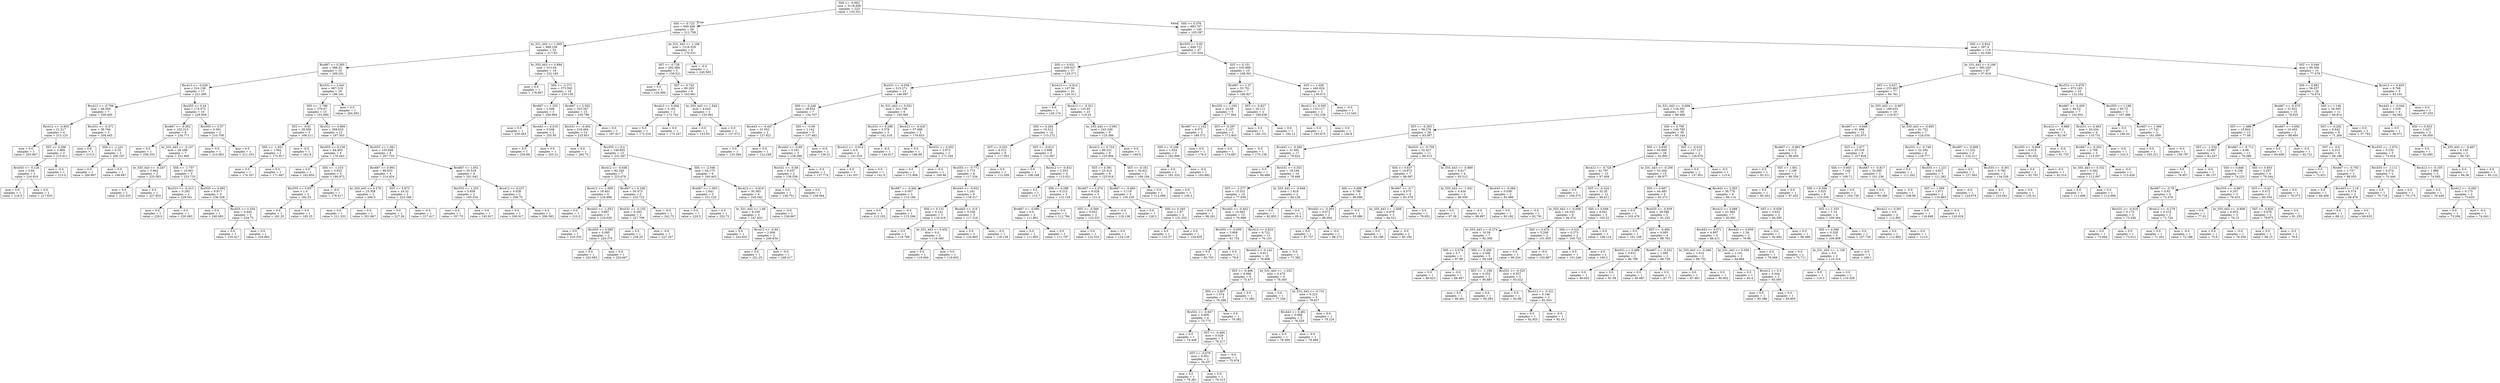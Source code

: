 digraph Tree {
node [shape=box] ;
0 [label="SSS <= -0.602\nmse = 3118.936\nsamples = 223\nvalue = 133.321"] ;
1 [label="SSS <= -0.723\nmse = 949.408\nsamples = 58\nvalue = 212.758"] ;
0 -> 1 [labeldistance=2.5, labelangle=45, headlabel="True"] ;
2 [label="br_531_443 <= 1.005\nmse = 689.109\nsamples = 52\nvalue = 217.63"] ;
1 -> 2 ;
3 [label="Rrs667 <= 0.395\nmse = 598.32\nsamples = 33\nvalue = 209.251"] ;
2 -> 3 ;
4 [label="Rrs412 <= -0.636\nmse = 224.158\nsamples = 17\nvalue = 221.495"] ;
3 -> 4 ;
5 [label="Rrs412 <= -0.706\nmse = 46.504\nsamples = 7\nvalue = 209.405"] ;
4 -> 5 ;
6 [label="Rrs412 <= -0.905\nmse = 21.517\nsamples = 4\nvalue = 213.125"] ;
5 -> 6 ;
7 [label="mse = 0.0\nsamples = 1\nvalue = 205.667"] ;
6 -> 7 ;
8 [label="SST <= 0.296\nmse = 3.969\nsamples = 3\nvalue = 215.611"] ;
6 -> 8 ;
9 [label="Rrs555 <= -0.126\nmse = 0.84\nsamples = 2\nvalue = 216.916"] ;
8 -> 9 ;
10 [label="mse = 0.0\nsamples = 1\nvalue = 216.0"] ;
9 -> 10 ;
11 [label="mse = 0.0\nsamples = 1\nvalue = 217.833"] ;
9 -> 11 ;
12 [label="mse = -0.0\nsamples = 1\nvalue = 213.0"] ;
8 -> 12 ;
13 [label="Rrs531 <= -0.471\nmse = 36.764\nsamples = 3\nvalue = 204.445"] ;
5 -> 13 ;
14 [label="mse = 0.0\nsamples = 1\nvalue = 213.0"] ;
13 -> 14 ;
15 [label="SSS <= -1.231\nmse = 0.25\nsamples = 2\nvalue = 200.167"] ;
13 -> 15 ;
16 [label="mse = 0.0\nsamples = 1\nvalue = 200.667"] ;
15 -> 16 ;
17 [label="mse = 0.0\nsamples = 1\nvalue = 199.667"] ;
15 -> 17 ;
18 [label="Rrs555 <= 0.44\nmse = 174.572\nsamples = 10\nvalue = 229.958"] ;
4 -> 18 ;
19 [label="Rrs667 <= -0.302\nmse = 102.315\nsamples = 8\nvalue = 234.771"] ;
18 -> 19 ;
20 [label="mse = 0.0\nsamples = 1\nvalue = 258.333"] ;
19 -> 20 ;
21 [label="br_531_443 <= -0.157\nmse = 26.289\nsamples = 7\nvalue = 231.405"] ;
19 -> 21 ;
22 [label="br_555_443 <= -0.247\nmse = 5.062\nsamples = 2\nvalue = 225.583"] ;
21 -> 22 ;
23 [label="mse = 0.0\nsamples = 1\nvalue = 223.333"] ;
22 -> 23 ;
24 [label="mse = 0.0\nsamples = 1\nvalue = 227.833"] ;
22 -> 24 ;
25 [label="SSS <= -1.757\nmse = 15.801\nsamples = 5\nvalue = 233.733"] ;
21 -> 25 ;
26 [label="Rrs531 <= -0.313\nmse = 0.293\nsamples = 2\nvalue = 229.541"] ;
25 -> 26 ;
27 [label="mse = 0.0\nsamples = 1\nvalue = 229.0"] ;
26 -> 27 ;
28 [label="mse = 0.0\nsamples = 1\nvalue = 230.083"] ;
26 -> 28 ;
29 [label="Rrs555 <= 0.092\nmse = 6.617\nsamples = 3\nvalue = 236.528"] ;
25 -> 29 ;
30 [label="mse = 0.0\nsamples = 1\nvalue = 240.083"] ;
29 -> 30 ;
31 [label="Rrs555 <= 0.354\nmse = 0.445\nsamples = 2\nvalue = 234.75"] ;
29 -> 31 ;
32 [label="mse = 0.0\nsamples = 1\nvalue = 235.417"] ;
31 -> 32 ;
33 [label="mse = 0.0\nsamples = 1\nvalue = 234.083"] ;
31 -> 33 ;
34 [label="Rrs555 <= 0.57\nmse = 0.391\nsamples = 2\nvalue = 210.708"] ;
18 -> 34 ;
35 [label="mse = 0.0\nsamples = 1\nvalue = 210.083"] ;
34 -> 35 ;
36 [label="mse = 0.0\nsamples = 1\nvalue = 211.333"] ;
34 -> 36 ;
37 [label="Rrs531 <= 2.441\nmse = 667.318\nsamples = 16\nvalue = 196.241"] ;
3 -> 37 ;
38 [label="SSS <= -1.798\nmse = 379.67\nsamples = 15\nvalue = 191.685"] ;
37 -> 38 ;
39 [label="SST <= -0.81\nmse = 28.506\nsamples = 3\nvalue = 169.211"] ;
38 -> 39 ;
40 [label="SSS <= -1.931\nmse = 1.562\nsamples = 2\nvalue = 172.917"] ;
39 -> 40 ;
41 [label="mse = 0.0\nsamples = 1\nvalue = 174.167"] ;
40 -> 41 ;
42 [label="mse = 0.0\nsamples = 1\nvalue = 171.667"] ;
40 -> 42 ;
43 [label="mse = -0.0\nsamples = 1\nvalue = 161.8"] ;
39 -> 43 ;
44 [label="Rrs531 <= 0.809\nmse = 309.633\nsamples = 12\nvalue = 197.303"] ;
38 -> 44 ;
45 [label="Rrs555 <= 0.156\nmse = 64.493\nsamples = 4\nvalue = 176.443"] ;
44 -> 45 ;
46 [label="mse = 0.0\nsamples = 1\nvalue = 162.855"] ;
45 -> 46 ;
47 [label="SSS <= -1.315\nmse = 3.932\nsamples = 3\nvalue = 180.972"] ;
45 -> 47 ;
48 [label="Rrs555 <= 0.857\nmse = 1.0\nsamples = 2\nvalue = 182.25"] ;
47 -> 48 ;
49 [label="mse = 0.0\nsamples = 1\nvalue = 181.25"] ;
48 -> 49 ;
50 [label="mse = 0.0\nsamples = 1\nvalue = 183.25"] ;
48 -> 50 ;
51 [label="mse = -0.0\nsamples = 1\nvalue = 178.417"] ;
47 -> 51 ;
52 [label="Rrs555 <= 1.081\nmse = 105.848\nsamples = 8\nvalue = 207.733"] ;
44 -> 52 ;
53 [label="Rrs667 <= 0.991\nmse = 86.633\nsamples = 4\nvalue = 214.424"] ;
52 -> 53 ;
54 [label="br_555_443 <= 0.276\nmse = 23.358\nsamples = 2\nvalue = 206.5"] ;
53 -> 54 ;
55 [label="mse = 0.0\nsamples = 1\nvalue = 211.333"] ;
54 -> 55 ;
56 [label="mse = 0.0\nsamples = 1\nvalue = 201.667"] ;
54 -> 56 ;
57 [label="SST <= 0.873\nmse = 24.32\nsamples = 2\nvalue = 222.348"] ;
53 -> 57 ;
58 [label="mse = 0.0\nsamples = 1\nvalue = 227.28"] ;
57 -> 58 ;
59 [label="mse = -0.0\nsamples = 1\nvalue = 217.417"] ;
57 -> 59 ;
60 [label="Rrs667 <= 1.651\nmse = 35.518\nsamples = 4\nvalue = 201.042"] ;
52 -> 60 ;
61 [label="Rrs555 <= 1.253\nmse = 5.839\nsamples = 2\nvalue = 195.334"] ;
60 -> 61 ;
62 [label="mse = 0.0\nsamples = 1\nvalue = 197.75"] ;
61 -> 62 ;
63 [label="mse = 0.0\nsamples = 1\nvalue = 192.917"] ;
61 -> 63 ;
64 [label="Rrs412 <= 0.237\nmse = 0.028\nsamples = 2\nvalue = 206.75"] ;
60 -> 64 ;
65 [label="mse = 0.0\nsamples = 1\nvalue = 206.917"] ;
64 -> 65 ;
66 [label="mse = 0.0\nsamples = 1\nvalue = 206.583"] ;
64 -> 66 ;
67 [label="mse = 0.0\nsamples = 1\nvalue = 264.583"] ;
37 -> 67 ;
68 [label="br_555_443 <= 0.894\nmse = 513.04\nsamples = 19\nvalue = 232.183"] ;
2 -> 68 ;
69 [label="mse = 0.0\nsamples = 1\nvalue = 178.667"] ;
68 -> 69 ;
70 [label="SSS <= -2.371\nmse = 373.592\nsamples = 18\nvalue = 235.156"] ;
68 -> 70 ;
71 [label="Rrs667 <= 1.252\nmse = 2.546\nsamples = 3\nvalue = 256.994"] ;
70 -> 71 ;
72 [label="mse = 0.0\nsamples = 1\nvalue = 259.083"] ;
71 -> 72 ;
73 [label="Rrs443 <= 0.019\nmse = 0.548\nsamples = 2\nvalue = 255.95"] ;
71 -> 73 ;
74 [label="mse = 0.0\nsamples = 1\nvalue = 256.69"] ;
73 -> 74 ;
75 [label="mse = 0.0\nsamples = 1\nvalue = 255.21"] ;
73 -> 75 ;
76 [label="Rrs667 <= 2.502\nmse = 333.347\nsamples = 15\nvalue = 230.789"] ;
70 -> 76 ;
77 [label="Rrs531 <= -0.402\nmse = 216.494\nsamples = 14\nvalue = 233.851"] ;
76 -> 77 ;
78 [label="mse = 0.0\nsamples = 1\nvalue = 265.75"] ;
77 -> 78 ;
79 [label="Rrs555 <= 0.4\nmse = 148.855\nsamples = 13\nvalue = 231.397"] ;
77 -> 79 ;
80 [label="Rrs412 <= -0.638\nmse = 92.345\nsamples = 7\nvalue = 223.679"] ;
79 -> 80 ;
81 [label="Rrs412 <= -1.009\nmse = 16.401\nsamples = 4\nvalue = 216.896"] ;
80 -> 81 ;
82 [label="mse = 0.0\nsamples = 1\nvalue = 210.5"] ;
81 -> 82 ;
83 [label="Rrs443 <= -1.052\nmse = 3.687\nsamples = 3\nvalue = 219.028"] ;
81 -> 83 ;
84 [label="mse = 0.0\nsamples = 1\nvalue = 216.333"] ;
83 -> 84 ;
85 [label="Rrs555 <= 0.085\nmse = 0.085\nsamples = 2\nvalue = 220.375"] ;
83 -> 85 ;
86 [label="mse = 0.0\nsamples = 1\nvalue = 220.083"] ;
85 -> 86 ;
87 [label="mse = 0.0\nsamples = 1\nvalue = 220.667"] ;
85 -> 87 ;
88 [label="Rrs667 <= 0.166\nmse = 50.473\nsamples = 3\nvalue = 232.722"] ;
80 -> 88 ;
89 [label="Rrs531 <= -0.155\nmse = 0.293\nsamples = 2\nvalue = 227.709"] ;
88 -> 89 ;
90 [label="mse = 0.0\nsamples = 1\nvalue = 228.25"] ;
89 -> 90 ;
91 [label="mse = -0.0\nsamples = 1\nvalue = 227.167"] ;
89 -> 91 ;
92 [label="mse = -0.0\nsamples = 1\nvalue = 242.75"] ;
88 -> 92 ;
93 [label="SSS <= -2.046\nmse = 64.175\nsamples = 6\nvalue = 240.403"] ;
79 -> 93 ;
94 [label="Rrs667 <= 1.363\nmse = 2.641\nsamples = 2\nvalue = 231.125"] ;
93 -> 94 ;
95 [label="mse = 0.0\nsamples = 1\nvalue = 229.5"] ;
94 -> 95 ;
96 [label="mse = 0.0\nsamples = 1\nvalue = 232.75"] ;
94 -> 96 ;
97 [label="Rrs412 <= -0.616\nmse = 30.383\nsamples = 4\nvalue = 245.042"] ;
93 -> 97 ;
98 [label="br_531_443 <= 1.48\nmse = 9.339\nsamples = 3\nvalue = 247.833"] ;
97 -> 98 ;
99 [label="mse = 0.0\nsamples = 1\nvalue = 243.833"] ;
98 -> 99 ;
100 [label="Rrs412 <= -0.94\nmse = 2.006\nsamples = 2\nvalue = 249.834"] ;
98 -> 100 ;
101 [label="mse = 0.0\nsamples = 1\nvalue = 251.25"] ;
100 -> 101 ;
102 [label="mse = -0.0\nsamples = 1\nvalue = 248.417"] ;
100 -> 102 ;
103 [label="mse = -0.0\nsamples = 1\nvalue = 236.667"] ;
97 -> 103 ;
104 [label="mse = 0.0\nsamples = 1\nvalue = 187.917"] ;
76 -> 104 ;
105 [label="br_531_443 <= 1.166\nmse = 1216.529\nsamples = 6\nvalue = 170.531"] ;
1 -> 105 ;
106 [label="SST <= -0.728\nmse = 282.094\nsamples = 5\nvalue = 156.521"] ;
105 -> 106 ;
107 [label="mse = 0.0\nsamples = 1\nvalue = 126.999"] ;
106 -> 107 ;
108 [label="SST <= 0.743\nmse = 80.265\nsamples = 4\nvalue = 163.901"] ;
106 -> 108 ;
109 [label="Rrs412 <= 0.004\nmse = 0.181\nsamples = 2\nvalue = 172.742"] ;
108 -> 109 ;
110 [label="mse = 0.0\nsamples = 1\nvalue = 172.316"] ;
109 -> 110 ;
111 [label="mse = 0.0\nsamples = 1\nvalue = 173.167"] ;
109 -> 111 ;
112 [label="br_555_443 <= 1.544\nmse = 4.043\nsamples = 2\nvalue = 155.061"] ;
108 -> 112 ;
113 [label="mse = 0.0\nsamples = 1\nvalue = 153.05"] ;
112 -> 113 ;
114 [label="mse = 0.0\nsamples = 1\nvalue = 157.072"] ;
112 -> 114 ;
115 [label="mse = -0.0\nsamples = 1\nvalue = 240.583"] ;
105 -> 115 ;
116 [label="SSS <= 0.376\nmse = 883.707\nsamples = 165\nvalue = 105.397"] ;
0 -> 116 [labeldistance=2.5, labelangle=-45, headlabel="False"] ;
117 [label="Rrs555 <= 0.82\nmse = 649.721\nsamples = 47\nvalue = 137.654"] ;
116 -> 117 ;
118 [label="SSS <= 0.031\nmse = 358.027\nsamples = 37\nvalue = 129.371"] ;
117 -> 118 ;
119 [label="Rrs531 <= -0.058\nmse = 315.271\nsamples = 13\nvalue = 146.097"] ;
118 -> 119 ;
120 [label="SSS <= -0.248\nmse = 28.654\nsamples = 7\nvalue = 134.707"] ;
119 -> 120 ;
121 [label="Rrs443 <= -0.447\nmse = 31.052\nsamples = 2\nvalue = 127.821"] ;
120 -> 121 ;
122 [label="mse = 0.0\nsamples = 1\nvalue = 133.394"] ;
121 -> 122 ;
123 [label="mse = 0.0\nsamples = 1\nvalue = 122.249"] ;
121 -> 123 ;
124 [label="SSS <= -0.09\nmse = 1.142\nsamples = 5\nvalue = 137.462"] ;
120 -> 124 ;
125 [label="Rrs443 <= -0.69\nmse = 0.161\nsamples = 3\nvalue = 138.296"] ;
124 -> 125 ;
126 [label="Rrs531 <= -0.58\nmse = 0.037\nsamples = 2\nvalue = 138.558"] ;
125 -> 126 ;
127 [label="mse = 0.0\nsamples = 1\nvalue = 138.751"] ;
126 -> 127 ;
128 [label="mse = 0.0\nsamples = 1\nvalue = 138.364"] ;
126 -> 128 ;
129 [label="mse = -0.0\nsamples = 1\nvalue = 137.774"] ;
125 -> 129 ;
130 [label="mse = -0.0\nsamples = 2\nvalue = 136.21"] ;
124 -> 130 ;
131 [label="br_531_443 <= 0.551\nmse = 321.736\nsamples = 6\nvalue = 159.385"] ;
119 -> 131 ;
132 [label="Rrs531 <= 0.298\nmse = 3.378\nsamples = 3\nvalue = 142.318"] ;
131 -> 132 ;
133 [label="Rrs412 <= -0.013\nmse = 0.0\nsamples = 2\nvalue = 141.018"] ;
132 -> 133 ;
134 [label="mse = 0.0\nsamples = 1\nvalue = 141.037"] ;
133 -> 134 ;
135 [label="mse = 0.0\nsamples = 1\nvalue = 141.0"] ;
133 -> 135 ;
136 [label="mse = -0.0\nsamples = 1\nvalue = 144.917"] ;
132 -> 136 ;
137 [label="Rrs412 <= -0.435\nmse = 57.498\nsamples = 3\nvalue = 176.453"] ;
131 -> 137 ;
138 [label="mse = 0.0\nsamples = 1\nvalue = 186.99"] ;
137 -> 138 ;
139 [label="Rrs531 <= 0.302\nmse = 2.973\nsamples = 2\nvalue = 171.184"] ;
137 -> 139 ;
140 [label="mse = 0.0\nsamples = 1\nvalue = 172.908"] ;
139 -> 140 ;
141 [label="mse = -0.0\nsamples = 1\nvalue = 169.46"] ;
139 -> 141 ;
142 [label="Rrs412 <= -0.914\nmse = 147.56\nsamples = 24\nvalue = 120.311"] ;
118 -> 142 ;
143 [label="mse = 0.0\nsamples = 1\nvalue = 145.174"] ;
142 -> 143 ;
144 [label="Rrs412 <= -0.321\nmse = 125.93\nsamples = 23\nvalue = 119.23"] ;
142 -> 144 ;
145 [label="SSS <= 0.264\nmse = 10.512\nsamples = 14\nvalue = 115.272"] ;
144 -> 145 ;
146 [label="SST <= 0.025\nmse = 4.312\nsamples = 9\nvalue = 117.053"] ;
145 -> 146 ;
147 [label="Rrs555 <= -0.772\nmse = 2.773\nsamples = 8\nvalue = 117.534"] ;
146 -> 147 ;
148 [label="Rrs667 <= -0.562\nmse = 0.007\nsamples = 2\nvalue = 115.184"] ;
147 -> 148 ;
149 [label="mse = 0.0\nsamples = 1\nvalue = 115.103"] ;
148 -> 149 ;
150 [label="mse = -0.0\nsamples = 1\nvalue = 115.266"] ;
148 -> 150 ;
151 [label="Rrs443 <= -0.932\nmse = 1.241\nsamples = 6\nvalue = 118.317"] ;
147 -> 151 ;
152 [label="SSS <= 0.131\nmse = 0.141\nsamples = 3\nvalue = 119.318"] ;
151 -> 152 ;
153 [label="mse = 0.0\nsamples = 1\nvalue = 118.788"] ;
152 -> 153 ;
154 [label="br_531_443 <= 0.452\nmse = 0.0\nsamples = 2\nvalue = 119.583"] ;
152 -> 154 ;
155 [label="mse = 0.0\nsamples = 1\nvalue = 119.564"] ;
154 -> 155 ;
156 [label="mse = 0.0\nsamples = 1\nvalue = 119.602"] ;
154 -> 156 ;
157 [label="Rrs443 <= -0.6\nmse = 0.338\nsamples = 3\nvalue = 117.316"] ;
151 -> 157 ;
158 [label="mse = 0.0\nsamples = 2\nvalue = 116.905"] ;
157 -> 158 ;
159 [label="mse = -0.0\nsamples = 1\nvalue = 118.138"] ;
157 -> 159 ;
160 [label="mse = 0.0\nsamples = 1\nvalue = 113.209"] ;
146 -> 160 ;
161 [label="SST <= -0.613\nmse = 5.688\nsamples = 5\nvalue = 112.067"] ;
145 -> 161 ;
162 [label="mse = 0.0\nsamples = 1\nvalue = 108.248"] ;
161 -> 162 ;
163 [label="Rrs412 <= -0.832\nmse = 2.553\nsamples = 4\nvalue = 113.021"] ;
161 -> 163 ;
164 [label="mse = 0.0\nsamples = 1\nvalue = 115.7"] ;
163 -> 164 ;
165 [label="SSS <= 0.298\nmse = 0.215\nsamples = 3\nvalue = 112.129"] ;
163 -> 165 ;
166 [label="Rrs667 <= -0.095\nmse = 0.0\nsamples = 2\nvalue = 111.801"] ;
165 -> 166 ;
167 [label="mse = 0.0\nsamples = 1\nvalue = 111.805"] ;
166 -> 167 ;
168 [label="mse = 0.0\nsamples = 1\nvalue = 111.797"] ;
166 -> 168 ;
169 [label="mse = 0.0\nsamples = 1\nvalue = 112.784"] ;
165 -> 169 ;
170 [label="br_555_443 <= 0.091\nmse = 243.209\nsamples = 9\nvalue = 125.386"] ;
144 -> 170 ;
171 [label="Rrs412 <= 0.724\nmse = 99.231\nsamples = 8\nvalue = 120.984"] ;
170 -> 171 ;
172 [label="SST <= 0.391\nmse = 23.414\nsamples = 6\nvalue = 125.918"] ;
171 -> 172 ;
173 [label="Rrs667 <= 0.374\nmse = 6.428\nsamples = 3\nvalue = 121.6"] ;
172 -> 173 ;
174 [label="SST <= -0.566\nmse = 0.653\nsamples = 2\nvalue = 123.331"] ;
173 -> 174 ;
175 [label="mse = 0.0\nsamples = 1\nvalue = 122.523"] ;
174 -> 175 ;
176 [label="mse = 0.0\nsamples = 1\nvalue = 124.139"] ;
174 -> 176 ;
177 [label="mse = -0.0\nsamples = 1\nvalue = 118.138"] ;
173 -> 177 ;
178 [label="Rrs667 <= -0.683\nmse = 3.119\nsamples = 3\nvalue = 130.235"] ;
172 -> 178 ;
179 [label="mse = 0.0\nsamples = 1\nvalue = 128.3"] ;
178 -> 179 ;
180 [label="SSS <= 0.345\nmse = 1.87\nsamples = 2\nvalue = 131.202"] ;
178 -> 180 ;
181 [label="mse = 0.0\nsamples = 1\nvalue = 132.57"] ;
180 -> 181 ;
182 [label="mse = 0.0\nsamples = 1\nvalue = 129.835"] ;
180 -> 182 ;
183 [label="SST <= -0.351\nmse = 34.621\nsamples = 2\nvalue = 106.184"] ;
171 -> 183 ;
184 [label="mse = 0.0\nsamples = 1\nvalue = 112.068"] ;
183 -> 184 ;
185 [label="mse = 0.0\nsamples = 1\nvalue = 100.3"] ;
183 -> 185 ;
186 [label="mse = 0.0\nsamples = 1\nvalue = 160.6"] ;
170 -> 186 ;
187 [label="SST <= 0.151\nmse = 535.889\nsamples = 10\nvalue = 168.301"] ;
117 -> 187 ;
188 [label="Rrs667 <= 1.37\nmse = 53.701\nsamples = 7\nvalue = 180.827"] ;
187 -> 188 ;
189 [label="Rrs555 <= 1.193\nmse = 23.69\nsamples = 5\nvalue = 177.304"] ;
188 -> 189 ;
190 [label="Rrs667 <= 1.152\nmse = 9.372\nsamples = 3\nvalue = 180.572"] ;
189 -> 190 ;
191 [label="SSS <= -0.246\nmse = 1.624\nsamples = 2\nvalue = 182.608"] ;
190 -> 191 ;
192 [label="mse = 0.0\nsamples = 1\nvalue = 181.333"] ;
191 -> 192 ;
193 [label="mse = -0.0\nsamples = 1\nvalue = 183.882"] ;
191 -> 193 ;
194 [label="mse = 0.0\nsamples = 1\nvalue = 176.5"] ;
190 -> 194 ;
195 [label="SST <= -0.297\nmse = 5.127\nsamples = 2\nvalue = 172.403"] ;
189 -> 195 ;
196 [label="mse = 0.0\nsamples = 1\nvalue = 174.667"] ;
195 -> 196 ;
197 [label="mse = -0.0\nsamples = 1\nvalue = 170.138"] ;
195 -> 197 ;
198 [label="SST <= -0.627\nmse = 20.111\nsamples = 2\nvalue = 189.636"] ;
188 -> 198 ;
199 [label="mse = 0.0\nsamples = 1\nvalue = 185.151"] ;
198 -> 199 ;
200 [label="mse = 0.0\nsamples = 1\nvalue = 194.12"] ;
198 -> 200 ;
201 [label="SST <= 1.038\nmse = 440.624\nsamples = 3\nvalue = 139.073"] ;
187 -> 201 ;
202 [label="Rrs412 <= 0.595\nmse = 133.117\nsamples = 2\nvalue = 152.338"] ;
201 -> 202 ;
203 [label="mse = 0.0\nsamples = 1\nvalue = 163.875"] ;
202 -> 203 ;
204 [label="mse = 0.0\nsamples = 1\nvalue = 140.8"] ;
202 -> 204 ;
205 [label="mse = -0.0\nsamples = 1\nvalue = 112.545"] ;
201 -> 205 ;
206 [label="SSS <= 0.824\nmse = 397.4\nsamples = 118\nvalue = 92.549"] ;
116 -> 206 ;
207 [label="br_531_443 <= 0.166\nmse = 395.203\nsamples = 87\nvalue = 97.919"] ;
206 -> 207 ;
208 [label="SST <= 0.437\nmse = 233.463\nsamples = 77\nvalue = 94.761"] ;
207 -> 208 ;
209 [label="br_531_443 <= -0.606\nmse = 134.502\nsamples = 58\nvalue = 89.468"] ;
208 -> 209 ;
210 [label="SST <= -0.393\nmse = 56.276\nsamples = 28\nvalue = 83.387"] ;
209 -> 210 ;
211 [label="Rrs443 <= -0.485\nmse = 31.691\nsamples = 17\nvalue = 79.422"] ;
210 -> 211 ;
212 [label="mse = 0.0\nsamples = 1\nvalue = 94.689"] ;
211 -> 212 ;
213 [label="Rrs531 <= 0.353\nmse = 18.194\nsamples = 16\nvalue = 78.468"] ;
211 -> 213 ;
214 [label="SST <= -1.377\nmse = 15.332\nsamples = 14\nvalue = 77.659"] ;
213 -> 214 ;
215 [label="mse = 0.0\nsamples = 1\nvalue = 86.261"] ;
214 -> 215 ;
216 [label="Rrs443 <= -0.462\nmse = 10.383\nsamples = 13\nvalue = 76.998"] ;
214 -> 216 ;
217 [label="Rrs555 <= -0.939\nmse = 3.808\nsamples = 2\nvalue = 81.752"] ;
216 -> 217 ;
218 [label="mse = 0.0\nsamples = 1\nvalue = 83.703"] ;
217 -> 218 ;
219 [label="mse = 0.0\nsamples = 1\nvalue = 79.8"] ;
217 -> 219 ;
220 [label="Rrs412 <= 0.823\nmse = 6.722\nsamples = 11\nvalue = 76.133"] ;
216 -> 220 ;
221 [label="Rrs443 <= -0.142\nmse = 4.911\nsamples = 10\nvalue = 76.608"] ;
220 -> 221 ;
222 [label="SST <= -0.466\nmse = 4.666\nsamples = 6\nvalue = 75.477"] ;
221 -> 222 ;
223 [label="SSS <= 0.807\nmse = 1.574\nsamples = 5\nvalue = 76.296"] ;
222 -> 223 ;
224 [label="Rrs531 <= -0.947\nmse = 0.609\nsamples = 4\nvalue = 75.775"] ;
223 -> 224 ;
225 [label="mse = 0.0\nsamples = 1\nvalue = 74.448"] ;
224 -> 225 ;
226 [label="SST <= -0.494\nmse = 0.029\nsamples = 3\nvalue = 76.217"] ;
224 -> 226 ;
227 [label="SST <= -0.678\nmse = 0.001\nsamples = 2\nvalue = 76.337"] ;
226 -> 227 ;
228 [label="mse = 0.0\nsamples = 1\nvalue = 76.361"] ;
227 -> 228 ;
229 [label="mse = 0.0\nsamples = 1\nvalue = 76.313"] ;
227 -> 229 ;
230 [label="mse = -0.0\nsamples = 1\nvalue = 75.978"] ;
226 -> 230 ;
231 [label="mse = 0.0\nsamples = 1\nvalue = 78.382"] ;
223 -> 231 ;
232 [label="mse = 0.0\nsamples = 1\nvalue = 71.382"] ;
222 -> 232 ;
233 [label="br_531_443 <= -1.032\nmse = 0.479\nsamples = 4\nvalue = 78.305"] ;
221 -> 233 ;
234 [label="mse = 0.0\nsamples = 1\nvalue = 77.339"] ;
233 -> 234 ;
235 [label="br_531_443 <= -0.731\nmse = 0.223\nsamples = 3\nvalue = 78.627"] ;
233 -> 235 ;
236 [label="Rrs443 <= 0.481\nmse = 0.068\nsamples = 2\nvalue = 78.329"] ;
235 -> 236 ;
237 [label="mse = 0.0\nsamples = 1\nvalue = 78.589"] ;
236 -> 237 ;
238 [label="mse = -0.0\nsamples = 1\nvalue = 78.069"] ;
236 -> 238 ;
239 [label="mse = 0.0\nsamples = 1\nvalue = 79.224"] ;
235 -> 239 ;
240 [label="mse = -0.0\nsamples = 1\nvalue = 71.382"] ;
220 -> 240 ;
241 [label="br_555_443 <= -0.849\nmse = 1.619\nsamples = 2\nvalue = 84.128"] ;
213 -> 241 ;
242 [label="mse = 0.0\nsamples = 1\nvalue = 82.855"] ;
241 -> 242 ;
243 [label="mse = 0.0\nsamples = 1\nvalue = 85.4"] ;
241 -> 243 ;
244 [label="Rrs531 <= -0.759\nmse = 32.427\nsamples = 11\nvalue = 89.515"] ;
210 -> 244 ;
245 [label="SSS <= 0.637\nmse = 14.873\nsamples = 7\nvalue = 86.087"] ;
244 -> 245 ;
246 [label="SSS <= 0.588\nmse = 5.786\nsamples = 3\nvalue = 89.698"] ;
245 -> 246 ;
247 [label="Rrs443 <= -0.303\nmse = 0.072\nsamples = 2\nvalue = 88.004"] ;
246 -> 247 ;
248 [label="mse = 0.0\nsamples = 1\nvalue = 87.737"] ;
247 -> 248 ;
249 [label="mse = -0.0\nsamples = 1\nvalue = 88.272"] ;
247 -> 249 ;
250 [label="mse = -0.0\nsamples = 1\nvalue = 93.086"] ;
246 -> 250 ;
251 [label="Rrs667 <= -0.7\nmse = 4.573\nsamples = 4\nvalue = 83.379"] ;
245 -> 251 ;
252 [label="br_555_443 <= -1.008\nmse = 0.878\nsamples = 3\nvalue = 84.521"] ;
251 -> 252 ;
253 [label="mse = 0.0\nsamples = 1\nvalue = 83.196"] ;
252 -> 253 ;
254 [label="mse = -0.0\nsamples = 2\nvalue = 85.184"] ;
252 -> 254 ;
255 [label="mse = 0.0\nsamples = 1\nvalue = 79.952"] ;
251 -> 255 ;
256 [label="br_555_443 <= -0.889\nmse = 6.617\nsamples = 4\nvalue = 95.512"] ;
244 -> 256 ;
257 [label="br_555_443 <= -1.041\nmse = 0.434\nsamples = 2\nvalue = 98.038"] ;
256 -> 257 ;
258 [label="mse = 0.0\nsamples = 1\nvalue = 97.38"] ;
257 -> 258 ;
259 [label="mse = -0.0\nsamples = 1\nvalue = 98.697"] ;
257 -> 259 ;
260 [label="Rrs443 <= -0.084\nmse = 0.038\nsamples = 2\nvalue = 92.986"] ;
256 -> 260 ;
261 [label="mse = 0.0\nsamples = 1\nvalue = 93.182"] ;
260 -> 261 ;
262 [label="mse = -0.0\nsamples = 1\nvalue = 92.791"] ;
260 -> 262 ;
263 [label="SSS <= 0.795\nmse = 140.785\nsamples = 30\nvalue = 95.144"] ;
209 -> 263 ;
264 [label="SSS <= 0.659\nmse = 65.669\nsamples = 28\nvalue = 92.892"] ;
263 -> 264 ;
265 [label="Rrs412 <= -0.728\nmse = 41.797\nsamples = 13\nvalue = 97.408"] ;
264 -> 265 ;
266 [label="mse = 0.0\nsamples = 1\nvalue = 109.375"] ;
265 -> 266 ;
267 [label="SST <= -0.324\nmse = 32.35\nsamples = 12\nvalue = 96.411"] ;
265 -> 267 ;
268 [label="br_555_443 <= -0.056\nmse = 24.333\nsamples = 9\nvalue = 94.374"] ;
267 -> 268 ;
269 [label="br_555_443 <= -0.274\nmse = 10.59\nsamples = 7\nvalue = 92.308"] ;
268 -> 269 ;
270 [label="SSS <= 0.574\nmse = 0.7\nsamples = 2\nvalue = 87.66"] ;
269 -> 270 ;
271 [label="mse = 0.0\nsamples = 1\nvalue = 86.823"] ;
270 -> 271 ;
272 [label="mse = -0.0\nsamples = 1\nvalue = 88.497"] ;
270 -> 272 ;
273 [label="SSS <= 0.456\nmse = 2.446\nsamples = 5\nvalue = 94.168"] ;
269 -> 273 ;
274 [label="SST <= -1.199\nmse = 0.353\nsamples = 2\nvalue = 95.887"] ;
273 -> 274 ;
275 [label="mse = 0.0\nsamples = 1\nvalue = 96.481"] ;
274 -> 275 ;
276 [label="mse = 0.0\nsamples = 1\nvalue = 95.293"] ;
274 -> 276 ;
277 [label="Rrs531 <= -0.525\nmse = 0.557\nsamples = 3\nvalue = 93.022"] ;
273 -> 277 ;
278 [label="mse = 0.0\nsamples = 1\nvalue = 93.98"] ;
277 -> 278 ;
279 [label="Rrs412 <= -0.321\nmse = 0.146\nsamples = 2\nvalue = 92.543"] ;
277 -> 279 ;
280 [label="mse = 0.0\nsamples = 1\nvalue = 92.925"] ;
279 -> 280 ;
281 [label="mse = -0.0\nsamples = 1\nvalue = 92.16"] ;
279 -> 281 ;
282 [label="SSS <= 0.476\nmse = 5.206\nsamples = 2\nvalue = 101.605"] ;
268 -> 282 ;
283 [label="mse = 0.0\nsamples = 1\nvalue = 99.324"] ;
282 -> 283 ;
284 [label="mse = -0.0\nsamples = 1\nvalue = 103.887"] ;
282 -> 284 ;
285 [label="SSS <= 0.648\nmse = 6.641\nsamples = 3\nvalue = 102.52"] ;
267 -> 285 ;
286 [label="SSS <= 0.531\nmse = 0.273\nsamples = 2\nvalue = 100.723"] ;
285 -> 286 ;
287 [label="mse = 0.0\nsamples = 1\nvalue = 101.246"] ;
286 -> 287 ;
288 [label="mse = 0.0\nsamples = 1\nvalue = 100.2"] ;
286 -> 288 ;
289 [label="mse = 0.0\nsamples = 1\nvalue = 106.114"] ;
285 -> 289 ;
290 [label="br_531_443 <= -0.256\nmse = 53.359\nsamples = 15\nvalue = 88.977"] ;
264 -> 290 ;
291 [label="SSS <= 0.687\nmse = 44.485\nsamples = 6\nvalue = 93.273"] ;
290 -> 291 ;
292 [label="mse = 0.0\nsamples = 1\nvalue = 103.478"] ;
291 -> 292 ;
293 [label="Rrs555 <= -0.939\nmse = 28.386\nsamples = 5\nvalue = 91.232"] ;
291 -> 293 ;
294 [label="mse = 0.0\nsamples = 1\nvalue = 101.109"] ;
293 -> 294 ;
295 [label="SST <= -0.494\nmse = 4.993\nsamples = 4\nvalue = 88.762"] ;
293 -> 295 ;
296 [label="Rrs531 <= 0.489\nmse = 0.631\nsamples = 2\nvalue = 90.796"] ;
295 -> 296 ;
297 [label="mse = 0.0\nsamples = 1\nvalue = 90.002"] ;
296 -> 297 ;
298 [label="mse = 0.0\nsamples = 1\nvalue = 91.59"] ;
296 -> 298 ;
299 [label="Rrs667 <= -0.522\nmse = 1.085\nsamples = 2\nvalue = 86.728"] ;
295 -> 299 ;
300 [label="mse = 0.0\nsamples = 1\nvalue = 85.687"] ;
299 -> 300 ;
301 [label="mse = 0.0\nsamples = 1\nvalue = 87.77"] ;
299 -> 301 ;
302 [label="Rrs443 <= 2.363\nmse = 38.776\nsamples = 9\nvalue = 86.114"] ;
290 -> 302 ;
303 [label="Rrs412 <= 0.488\nmse = 22.394\nsamples = 7\nvalue = 83.691"] ;
302 -> 303 ;
304 [label="Rrs443 <= 0.071\nmse = 4.897\nsamples = 5\nvalue = 86.411"] ;
303 -> 304 ;
305 [label="br_555_443 <= -0.266\nmse = 1.614\nsamples = 2\nvalue = 88.732"] ;
304 -> 305 ;
306 [label="mse = 0.0\nsamples = 1\nvalue = 87.461"] ;
305 -> 306 ;
307 [label="mse = 0.0\nsamples = 1\nvalue = 90.002"] ;
305 -> 307 ;
308 [label="br_531_443 <= 0.056\nmse = 1.101\nsamples = 3\nvalue = 84.864"] ;
304 -> 308 ;
309 [label="mse = 0.0\nsamples = 1\nvalue = 83.4"] ;
308 -> 309 ;
310 [label="Rrs412 <= 0.3\nmse = 0.044\nsamples = 2\nvalue = 85.595"] ;
308 -> 310 ;
311 [label="mse = 0.0\nsamples = 1\nvalue = 85.386"] ;
310 -> 311 ;
312 [label="mse = 0.0\nsamples = 1\nvalue = 85.805"] ;
310 -> 312 ;
313 [label="Rrs443 <= 0.959\nmse = 1.39\nsamples = 2\nvalue = 76.89"] ;
303 -> 313 ;
314 [label="mse = 0.0\nsamples = 1\nvalue = 78.069"] ;
313 -> 314 ;
315 [label="mse = 0.0\nsamples = 1\nvalue = 75.711"] ;
313 -> 315 ;
316 [label="SST <= -0.039\nmse = 3.623\nsamples = 2\nvalue = 94.595"] ;
302 -> 316 ;
317 [label="mse = 0.0\nsamples = 1\nvalue = 92.692"] ;
316 -> 317 ;
318 [label="mse = 0.0\nsamples = 1\nvalue = 96.499"] ;
316 -> 318 ;
319 [label="SST <= -0.019\nmse = 127.137\nsamples = 2\nvalue = 126.676"] ;
263 -> 319 ;
320 [label="mse = 0.0\nsamples = 1\nvalue = 137.951"] ;
319 -> 320 ;
321 [label="mse = -0.0\nsamples = 1\nvalue = 115.4"] ;
319 -> 321 ;
322 [label="br_555_443 <= -0.907\nmse = 189.033\nsamples = 19\nvalue = 110.917"] ;
208 -> 322 ;
323 [label="Rrs667 <= -0.849\nmse = 91.998\nsamples = 12\nvalue = 102.973"] ;
322 -> 323 ;
324 [label="Rrs667 <= -0.861\nmse = 9.213\nsamples = 3\nvalue = 88.409"] ;
323 -> 324 ;
325 [label="mse = 0.0\nsamples = 1\nvalue = 92.511"] ;
324 -> 325 ;
326 [label="SST <= 1.561\nmse = 1.199\nsamples = 2\nvalue = 86.358"] ;
324 -> 326 ;
327 [label="mse = 0.0\nsamples = 1\nvalue = 85.262"] ;
326 -> 327 ;
328 [label="mse = 0.0\nsamples = 1\nvalue = 87.452"] ;
326 -> 328 ;
329 [label="SST <= 1.477\nmse = 25.318\nsamples = 9\nvalue = 107.828"] ;
323 -> 329 ;
330 [label="SSS <= 0.603\nmse = 7.146\nsamples = 7\nvalue = 109.71"] ;
329 -> 330 ;
331 [label="SSS <= 0.594\nmse = 3.525\nsamples = 6\nvalue = 110.539"] ;
330 -> 331 ;
332 [label="SST <= 1.333\nmse = 1.14\nsamples = 4\nvalue = 109.364"] ;
331 -> 332 ;
333 [label="SSS <= 0.586\nmse = 0.328\nsamples = 3\nvalue = 109.909"] ;
332 -> 333 ;
334 [label="br_531_443 <= -1.136\nmse = 0.0\nsamples = 2\nvalue = 110.314"] ;
333 -> 334 ;
335 [label="mse = 0.0\nsamples = 1\nvalue = 110.3"] ;
334 -> 335 ;
336 [label="mse = 0.0\nsamples = 1\nvalue = 110.328"] ;
334 -> 336 ;
337 [label="mse = -0.0\nsamples = 1\nvalue = 109.1"] ;
333 -> 337 ;
338 [label="mse = 0.0\nsamples = 1\nvalue = 107.726"] ;
332 -> 338 ;
339 [label="Rrs412 <= 0.301\nmse = 0.0\nsamples = 2\nvalue = 112.891"] ;
331 -> 339 ;
340 [label="mse = 0.0\nsamples = 1\nvalue = 112.882"] ;
339 -> 340 ;
341 [label="mse = 0.0\nsamples = 1\nvalue = 112.9"] ;
339 -> 341 ;
342 [label="mse = 0.0\nsamples = 1\nvalue = 104.736"] ;
330 -> 342 ;
343 [label="Rrs667 <= -0.817\nmse = 33.085\nsamples = 2\nvalue = 101.238"] ;
329 -> 343 ;
344 [label="mse = 0.0\nsamples = 1\nvalue = 95.486"] ;
343 -> 344 ;
345 [label="mse = -0.0\nsamples = 1\nvalue = 106.99"] ;
343 -> 345 ;
346 [label="br_555_443 <= -0.695\nmse = 61.752\nsamples = 7\nvalue = 124.534"] ;
322 -> 346 ;
347 [label="Rrs531 <= -0.749\nmse = 22.292\nsamples = 4\nvalue = 118.777"] ;
346 -> 347 ;
348 [label="mse = 0.0\nsamples = 1\nvalue = 111.262"] ;
347 -> 348 ;
349 [label="Rrs555 <= 1.221\nmse = 4.627\nsamples = 3\nvalue = 121.282"] ;
347 -> 349 ;
350 [label="SST <= 1.099\nmse = 1.071\nsamples = 2\nvalue = 119.883"] ;
349 -> 350 ;
351 [label="mse = 0.0\nsamples = 1\nvalue = 118.848"] ;
350 -> 351 ;
352 [label="mse = -0.0\nsamples = 1\nvalue = 120.918"] ;
350 -> 352 ;
353 [label="mse = -0.0\nsamples = 1\nvalue = 124.079"] ;
349 -> 353 ;
354 [label="Rrs667 <= -0.609\nmse = 11.232\nsamples = 3\nvalue = 132.211"] ;
346 -> 354 ;
355 [label="mse = 0.0\nsamples = 1\nvalue = 127.583"] ;
354 -> 355 ;
356 [label="Rrs555 <= -0.301\nmse = 0.782\nsamples = 2\nvalue = 134.526"] ;
354 -> 356 ;
357 [label="mse = 0.0\nsamples = 1\nvalue = 133.641"] ;
356 -> 357 ;
358 [label="mse = 0.0\nsamples = 1\nvalue = 135.41"] ;
356 -> 358 ;
359 [label="Rrs531 <= 0.979\nmse = 972.183\nsamples = 10\nvalue = 122.242"] ;
207 -> 359 ;
360 [label="Rrs667 <= -0.459\nmse = 94.53\nsamples = 7\nvalue = 102.852"] ;
359 -> 360 ;
361 [label="Rrs412 <= -0.889\nmse = 0.2\nsamples = 3\nvalue = 92.347"] ;
360 -> 361 ;
362 [label="Rrs555 <= -0.808\nmse = 0.019\nsamples = 2\nvalue = 92.652"] ;
361 -> 362 ;
363 [label="mse = 0.0\nsamples = 1\nvalue = 92.791"] ;
362 -> 363 ;
364 [label="mse = -0.0\nsamples = 1\nvalue = 92.514"] ;
362 -> 364 ;
365 [label="mse = -0.0\nsamples = 1\nvalue = 91.735"] ;
361 -> 365 ;
366 [label="Rrs531 <= 0.463\nmse = 20.434\nsamples = 4\nvalue = 110.731"] ;
360 -> 366 ;
367 [label="Rrs667 <= -0.203\nmse = 2.706\nsamples = 3\nvalue = 113.207"] ;
366 -> 367 ;
368 [label="br_555_443 <= 0.332\nmse = 0.362\nsamples = 2\nvalue = 112.097"] ;
367 -> 368 ;
369 [label="mse = 0.0\nsamples = 1\nvalue = 111.496"] ;
368 -> 369 ;
370 [label="mse = 0.0\nsamples = 1\nvalue = 112.699"] ;
368 -> 370 ;
371 [label="mse = -0.0\nsamples = 1\nvalue = 115.428"] ;
367 -> 371 ;
372 [label="mse = -0.0\nsamples = 1\nvalue = 103.3"] ;
366 -> 372 ;
373 [label="Rrs555 <= 1.199\nmse = 95.73\nsamples = 3\nvalue = 167.486"] ;
359 -> 373 ;
374 [label="mse = 0.0\nsamples = 1\nvalue = 180.44"] ;
373 -> 374 ;
375 [label="Rrs667 <= 1.366\nmse = 17.741\nsamples = 2\nvalue = 161.009"] ;
373 -> 375 ;
376 [label="mse = 0.0\nsamples = 1\nvalue = 165.221"] ;
375 -> 376 ;
377 [label="mse = -0.0\nsamples = 1\nvalue = 156.797"] ;
375 -> 377 ;
378 [label="SST <= 0.046\nmse = 95.506\nsamples = 31\nvalue = 77.479"] ;
206 -> 378 ;
379 [label="SSS <= 0.881\nmse = 56.037\nsamples = 26\nvalue = 74.474"] ;
378 -> 379 ;
380 [label="Rrs667 <= -0.576\nmse = 31.431\nsamples = 15\nvalue = 78.625"] ;
379 -> 380 ;
381 [label="SST <= -1.488\nmse = 15.843\nsamples = 13\nvalue = 77.08"] ;
380 -> 381 ;
382 [label="SST <= -1.534\nmse = 12.887\nsamples = 2\nvalue = 82.547"] ;
381 -> 382 ;
383 [label="mse = 0.0\nsamples = 1\nvalue = 78.957"] ;
382 -> 383 ;
384 [label="mse = -0.0\nsamples = 1\nvalue = 86.137"] ;
382 -> 384 ;
385 [label="Rrs667 <= -0.713\nmse = 9.96\nsamples = 11\nvalue = 76.086"] ;
381 -> 385 ;
386 [label="SSS <= 0.846\nmse = 4.238\nsamples = 7\nvalue = 74.225"] ;
385 -> 386 ;
387 [label="Rrs667 <= -0.78\nmse = 0.92\nsamples = 4\nvalue = 72.576"] ;
386 -> 387 ;
388 [label="Rrs531 <= -0.919\nmse = 0.173\nsamples = 2\nvalue = 73.428"] ;
387 -> 388 ;
389 [label="mse = 0.0\nsamples = 1\nvalue = 73.844"] ;
388 -> 389 ;
390 [label="mse = 0.0\nsamples = 1\nvalue = 73.012"] ;
388 -> 390 ;
391 [label="Rrs412 <= -0.279\nmse = 0.215\nsamples = 2\nvalue = 71.724"] ;
387 -> 391 ;
392 [label="mse = 0.0\nsamples = 1\nvalue = 71.261"] ;
391 -> 392 ;
393 [label="mse = -0.0\nsamples = 1\nvalue = 72.188"] ;
391 -> 393 ;
394 [label="Rrs555 <= -0.967\nmse = 0.207\nsamples = 3\nvalue = 76.423"] ;
386 -> 394 ;
395 [label="mse = 0.0\nsamples = 1\nvalue = 77.01"] ;
394 -> 395 ;
396 [label="br_555_443 <= -0.609\nmse = 0.053\nsamples = 2\nvalue = 76.13"] ;
394 -> 396 ;
397 [label="mse = 0.0\nsamples = 1\nvalue = 75.9"] ;
396 -> 397 ;
398 [label="mse = -0.0\nsamples = 1\nvalue = 76.359"] ;
396 -> 398 ;
399 [label="SSS <= 0.855\nmse = 3.297\nsamples = 4\nvalue = 79.344"] ;
385 -> 399 ;
400 [label="SST <= -0.43\nmse = 0.472\nsamples = 3\nvalue = 80.334"] ;
399 -> 400 ;
401 [label="SST <= -0.826\nmse = 0.076\nsamples = 2\nvalue = 79.875"] ;
400 -> 401 ;
402 [label="mse = 0.0\nsamples = 1\nvalue = 80.15"] ;
401 -> 402 ;
403 [label="mse = -0.0\nsamples = 1\nvalue = 79.6"] ;
401 -> 403 ;
404 [label="mse = 0.0\nsamples = 1\nvalue = 81.253"] ;
400 -> 404 ;
405 [label="mse = 0.0\nsamples = 1\nvalue = 76.373"] ;
399 -> 405 ;
406 [label="Rrs667 <= 0.692\nmse = 16.455\nsamples = 2\nvalue = 88.664"] ;
380 -> 406 ;
407 [label="mse = 0.0\nsamples = 1\nvalue = 84.608"] ;
406 -> 407 ;
408 [label="mse = -0.0\nsamples = 1\nvalue = 92.721"] ;
406 -> 408 ;
409 [label="SSS <= 1.146\nmse = 34.065\nsamples = 11\nvalue = 68.814"] ;
379 -> 409 ;
410 [label="SST <= -0.262\nmse = 8.642\nsamples = 9\nvalue = 71.264"] ;
409 -> 410 ;
411 [label="SST <= -0.9\nmse = 5.212\nsamples = 4\nvalue = 69.196"] ;
410 -> 411 ;
412 [label="mse = 0.0\nsamples = 1\nvalue = 72.621"] ;
411 -> 412 ;
413 [label="Rrs667 <= -0.793\nmse = 1.737\nsamples = 3\nvalue = 68.055"] ;
411 -> 413 ;
414 [label="mse = 0.0\nsamples = 1\nvalue = 66.409"] ;
413 -> 414 ;
415 [label="Rrs443 <= 1.18\nmse = 0.574\nsamples = 2\nvalue = 68.878"] ;
413 -> 415 ;
416 [label="mse = 0.0\nsamples = 1\nvalue = 68.12"] ;
415 -> 416 ;
417 [label="mse = 0.0\nsamples = 1\nvalue = 69.635"] ;
415 -> 417 ;
418 [label="Rrs555 <= -1.074\nmse = 5.232\nsamples = 5\nvalue = 72.918"] ;
410 -> 418 ;
419 [label="Rrs555 <= -1.111\nmse = 0.074\nsamples = 2\nvalue = 70.446"] ;
418 -> 419 ;
420 [label="mse = 0.0\nsamples = 1\nvalue = 70.718"] ;
419 -> 420 ;
421 [label="mse = 0.0\nsamples = 1\nvalue = 70.175"] ;
419 -> 421 ;
422 [label="Rrs412 <= -0.105\nmse = 1.886\nsamples = 3\nvalue = 74.565"] ;
418 -> 422 ;
423 [label="mse = 0.0\nsamples = 1\nvalue = 76.446"] ;
422 -> 423 ;
424 [label="Rrs412 <= -0.083\nmse = 0.175\nsamples = 2\nvalue = 73.625"] ;
422 -> 424 ;
425 [label="mse = 0.0\nsamples = 1\nvalue = 73.206"] ;
424 -> 425 ;
426 [label="mse = -0.0\nsamples = 1\nvalue = 74.043"] ;
424 -> 426 ;
427 [label="mse = 0.0\nsamples = 2\nvalue = 57.793"] ;
409 -> 427 ;
428 [label="Rrs412 <= 0.405\nmse = 9.766\nsamples = 5\nvalue = 93.101"] ;
378 -> 428 ;
429 [label="Rrs443 <= -0.044\nmse = 1.529\nsamples = 4\nvalue = 94.562"] ;
428 -> 429 ;
430 [label="mse = 0.0\nsamples = 1\nvalue = 96.071"] ;
429 -> 430 ;
431 [label="SSS <= 0.933\nmse = 1.027\nsamples = 3\nvalue = 94.059"] ;
429 -> 431 ;
432 [label="mse = 0.0\nsamples = 1\nvalue = 92.695"] ;
431 -> 432 ;
433 [label="br_555_443 <= -0.467\nmse = 0.145\nsamples = 2\nvalue = 94.741"] ;
431 -> 433 ;
434 [label="mse = 0.0\nsamples = 1\nvalue = 94.36"] ;
433 -> 434 ;
435 [label="mse = 0.0\nsamples = 1\nvalue = 95.122"] ;
433 -> 435 ;
436 [label="mse = 0.0\nsamples = 1\nvalue = 87.255"] ;
428 -> 436 ;
}